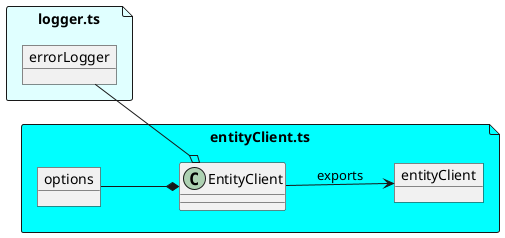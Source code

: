 @startuml entityClient

allowmixing

left to right direction

file "logger.ts" as loggerTs #LightCyan {
    object errorLogger
}

file "entityClient.ts" as entityClientTs #cyan {
    object options
    class EntityClient

    errorLogger --o EntityClient
    options --* EntityClient

    object entityClient

    EntityClient --> entityClient: exports
}

@enduml